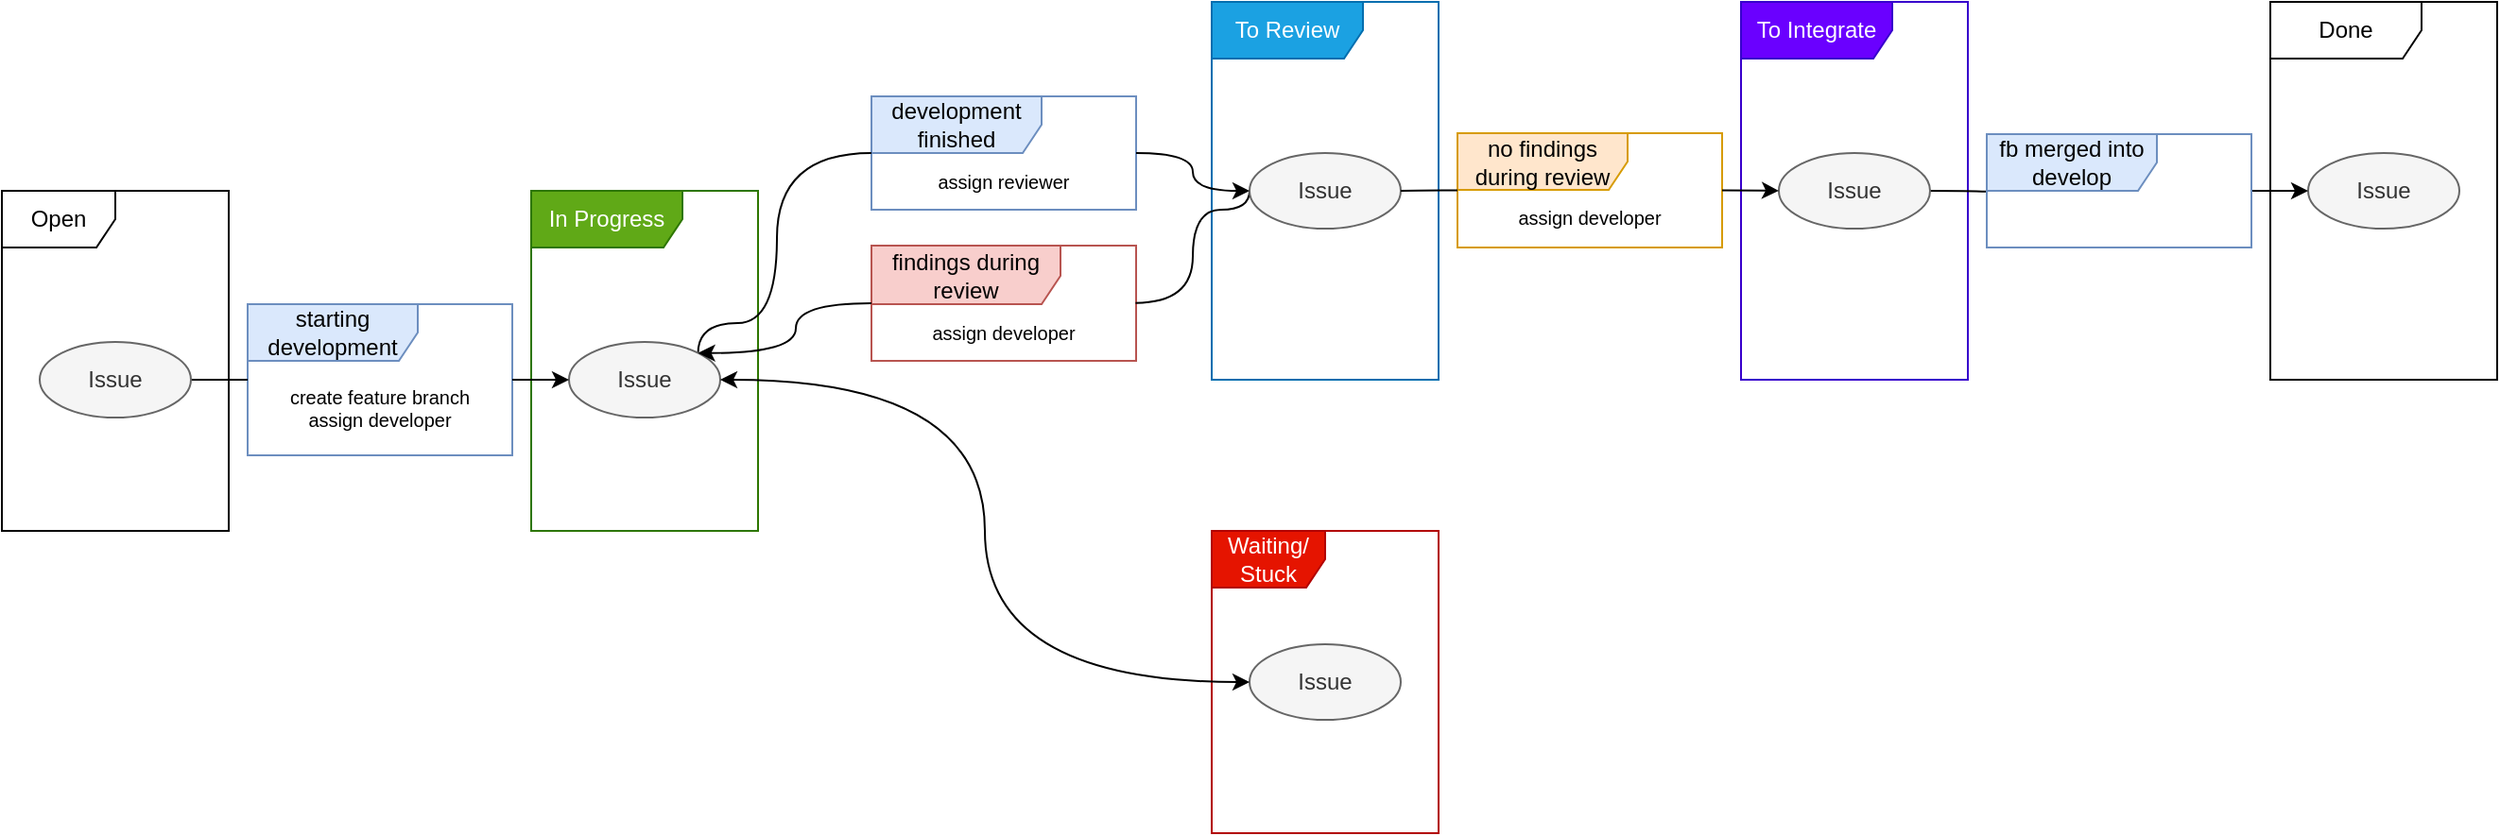 <mxfile version="13.5.1" type="device">
  <diagram id="NvDk549cmZ5sk70IqrIa" name="Git Flow">
    <mxGraphModel dx="655" dy="540" grid="1" gridSize="10" guides="1" tooltips="1" connect="1" arrows="1" fold="1" page="1" pageScale="1" pageWidth="827" pageHeight="1169" math="0" shadow="0">
      <root>
        <mxCell id="0" />
        <mxCell id="1" parent="0" />
        <mxCell id="l8hr6p5i-z7asugC-kqR-27" value="findings during review" style="shape=umlFrame;whiteSpace=wrap;html=1;width=100;height=31;fillColor=#f8cecc;strokeColor=#b85450;swimlaneFillColor=#ffffff;" vertex="1" parent="1">
          <mxGeometry x="460" y="289" width="140" height="61" as="geometry" />
        </mxCell>
        <mxCell id="l8hr6p5i-z7asugC-kqR-26" value="development finished" style="shape=umlFrame;whiteSpace=wrap;html=1;width=90;height=30;fillColor=#dae8fc;strokeColor=#6c8ebf;swimlaneFillColor=#ffffff;" vertex="1" parent="1">
          <mxGeometry x="460" y="210" width="140" height="60" as="geometry" />
        </mxCell>
        <mxCell id="l8hr6p5i-z7asugC-kqR-31" value="no findings during review" style="shape=umlFrame;whiteSpace=wrap;html=1;width=90;height=30;fillColor=#ffe6cc;strokeColor=#d79b00;swimlaneFillColor=#ffffff;" vertex="1" parent="1">
          <mxGeometry x="770" y="229.5" width="140" height="60.5" as="geometry" />
        </mxCell>
        <mxCell id="l8hr6p5i-z7asugC-kqR-25" value="starting development" style="shape=umlFrame;whiteSpace=wrap;html=1;width=90;height=30;fillColor=#dae8fc;strokeColor=#6c8ebf;swimlaneFillColor=#FFFFFF;" vertex="1" parent="1">
          <mxGeometry x="130" y="320" width="140" height="80" as="geometry" />
        </mxCell>
        <mxCell id="l8hr6p5i-z7asugC-kqR-6" value="Open" style="shape=umlFrame;whiteSpace=wrap;html=1;swimlaneFillColor=#ffffff;" vertex="1" parent="1">
          <mxGeometry y="260" width="120" height="180" as="geometry" />
        </mxCell>
        <mxCell id="l8hr6p5i-z7asugC-kqR-7" value="In Progress" style="shape=umlFrame;whiteSpace=wrap;html=1;width=80;height=30;fillColor=#60a917;strokeColor=#2D7600;fontColor=#ffffff;swimlaneFillColor=#ffffff;" vertex="1" parent="1">
          <mxGeometry x="280" y="260" width="120" height="180" as="geometry" />
        </mxCell>
        <mxCell id="l8hr6p5i-z7asugC-kqR-8" value="To Review" style="shape=umlFrame;whiteSpace=wrap;html=1;width=80;height=30;fillColor=#1ba1e2;strokeColor=#006EAF;fontColor=#ffffff;swimlaneFillColor=#ffffff;" vertex="1" parent="1">
          <mxGeometry x="640" y="160" width="120" height="200" as="geometry" />
        </mxCell>
        <mxCell id="l8hr6p5i-z7asugC-kqR-9" value="To Integrate" style="shape=umlFrame;whiteSpace=wrap;html=1;width=80;height=30;fillColor=#6a00ff;strokeColor=#3700CC;fontColor=#ffffff;swimlaneFillColor=#ffffff;" vertex="1" parent="1">
          <mxGeometry x="920" y="160" width="120" height="200" as="geometry" />
        </mxCell>
        <mxCell id="l8hr6p5i-z7asugC-kqR-10" value="Done" style="shape=umlFrame;whiteSpace=wrap;html=1;width=80;height=30;swimlaneFillColor=#ffffff;" vertex="1" parent="1">
          <mxGeometry x="1200" y="160" width="120" height="200" as="geometry" />
        </mxCell>
        <mxCell id="l8hr6p5i-z7asugC-kqR-61" style="edgeStyle=orthogonalEdgeStyle;curved=1;orthogonalLoop=1;jettySize=auto;html=1;exitX=1;exitY=0.5;exitDx=0;exitDy=0;startArrow=none;startFill=0;endArrow=none;endFill=0;fontSize=10;" edge="1" parent="1" source="l8hr6p5i-z7asugC-kqR-11" target="l8hr6p5i-z7asugC-kqR-25">
          <mxGeometry relative="1" as="geometry" />
        </mxCell>
        <mxCell id="l8hr6p5i-z7asugC-kqR-11" value="Issue" style="ellipse;whiteSpace=wrap;html=1;fillColor=#f5f5f5;strokeColor=#666666;fontColor=#333333;" vertex="1" parent="1">
          <mxGeometry x="20" y="340" width="80" height="40" as="geometry" />
        </mxCell>
        <mxCell id="l8hr6p5i-z7asugC-kqR-67" style="edgeStyle=orthogonalEdgeStyle;curved=1;orthogonalLoop=1;jettySize=auto;html=1;exitX=1;exitY=0;exitDx=0;exitDy=0;startArrow=none;startFill=0;endArrow=none;endFill=0;fontSize=10;entryX=0;entryY=0;entryDx=0;entryDy=0;" edge="1" parent="1" source="l8hr6p5i-z7asugC-kqR-12" target="l8hr6p5i-z7asugC-kqR-59">
          <mxGeometry relative="1" as="geometry">
            <Array as="points">
              <mxPoint x="368" y="330" />
              <mxPoint x="410" y="330" />
              <mxPoint x="410" y="240" />
            </Array>
          </mxGeometry>
        </mxCell>
        <mxCell id="l8hr6p5i-z7asugC-kqR-12" value="Issue" style="ellipse;whiteSpace=wrap;html=1;fillColor=#f5f5f5;strokeColor=#666666;fontColor=#333333;" vertex="1" parent="1">
          <mxGeometry x="300" y="340" width="80" height="40" as="geometry" />
        </mxCell>
        <mxCell id="l8hr6p5i-z7asugC-kqR-54" style="edgeStyle=orthogonalEdgeStyle;curved=1;orthogonalLoop=1;jettySize=auto;html=1;exitX=0;exitY=0.5;exitDx=0;exitDy=0;entryX=0.998;entryY=0.497;entryDx=0;entryDy=0;entryPerimeter=0;startArrow=none;startFill=0;endArrow=none;endFill=0;" edge="1" parent="1" source="l8hr6p5i-z7asugC-kqR-15" target="l8hr6p5i-z7asugC-kqR-27">
          <mxGeometry relative="1" as="geometry">
            <Array as="points">
              <mxPoint x="660" y="270" />
              <mxPoint x="630" y="270" />
              <mxPoint x="630" y="319" />
            </Array>
          </mxGeometry>
        </mxCell>
        <mxCell id="l8hr6p5i-z7asugC-kqR-15" value="Issue" style="ellipse;whiteSpace=wrap;html=1;fillColor=#f5f5f5;strokeColor=#666666;fontColor=#333333;" vertex="1" parent="1">
          <mxGeometry x="660" y="240" width="80" height="40" as="geometry" />
        </mxCell>
        <mxCell id="l8hr6p5i-z7asugC-kqR-69" style="edgeStyle=orthogonalEdgeStyle;curved=1;orthogonalLoop=1;jettySize=auto;html=1;entryX=0.002;entryY=0.507;entryDx=0;entryDy=0;entryPerimeter=0;startArrow=none;startFill=0;endArrow=none;endFill=0;fontSize=10;" edge="1" parent="1" source="l8hr6p5i-z7asugC-kqR-28" target="l8hr6p5i-z7asugC-kqR-35">
          <mxGeometry relative="1" as="geometry" />
        </mxCell>
        <mxCell id="l8hr6p5i-z7asugC-kqR-28" value="Issue" style="ellipse;whiteSpace=wrap;html=1;fillColor=#f5f5f5;strokeColor=#666666;fontColor=#333333;" vertex="1" parent="1">
          <mxGeometry x="940" y="240" width="80" height="40" as="geometry" />
        </mxCell>
        <mxCell id="l8hr6p5i-z7asugC-kqR-32" value="Issue" style="ellipse;whiteSpace=wrap;html=1;fillColor=#f5f5f5;strokeColor=#666666;fontColor=#333333;" vertex="1" parent="1">
          <mxGeometry x="1220" y="240" width="80" height="40" as="geometry" />
        </mxCell>
        <mxCell id="l8hr6p5i-z7asugC-kqR-70" style="edgeStyle=orthogonalEdgeStyle;curved=1;orthogonalLoop=1;jettySize=auto;html=1;startArrow=none;startFill=0;endArrow=classic;endFill=1;fontSize=10;" edge="1" parent="1" source="l8hr6p5i-z7asugC-kqR-35" target="l8hr6p5i-z7asugC-kqR-32">
          <mxGeometry relative="1" as="geometry" />
        </mxCell>
        <mxCell id="l8hr6p5i-z7asugC-kqR-35" value="fb merged into develop" style="shape=umlFrame;whiteSpace=wrap;html=1;width=90;height=30;fillColor=#dae8fc;strokeColor=#6c8ebf;swimlaneFillColor=#ffffff;" vertex="1" parent="1">
          <mxGeometry x="1050" y="230" width="140" height="60" as="geometry" />
        </mxCell>
        <mxCell id="l8hr6p5i-z7asugC-kqR-48" value="Waiting/&lt;br&gt;Stuck" style="shape=umlFrame;whiteSpace=wrap;html=1;fillColor=#e51400;strokeColor=#B20000;fontColor=#ffffff;swimlaneFillColor=#ffffff;" vertex="1" parent="1">
          <mxGeometry x="640" y="440" width="120" height="160" as="geometry" />
        </mxCell>
        <mxCell id="l8hr6p5i-z7asugC-kqR-49" value="Issue" style="ellipse;whiteSpace=wrap;html=1;fillColor=#f5f5f5;strokeColor=#666666;fontColor=#333333;" vertex="1" parent="1">
          <mxGeometry x="660" y="500" width="80" height="40" as="geometry" />
        </mxCell>
        <mxCell id="l8hr6p5i-z7asugC-kqR-56" value="assign developer" style="text;html=1;strokeColor=none;fillColor=none;align=center;verticalAlign=middle;whiteSpace=wrap;rounded=0;fontSize=10;" vertex="1" parent="1">
          <mxGeometry x="460" y="320" width="140" height="30" as="geometry" />
        </mxCell>
        <mxCell id="l8hr6p5i-z7asugC-kqR-59" value="assign reviewer" style="text;html=1;strokeColor=none;fillColor=none;align=center;verticalAlign=middle;whiteSpace=wrap;rounded=0;fontSize=10;" vertex="1" parent="1">
          <mxGeometry x="460" y="240" width="140" height="30" as="geometry" />
        </mxCell>
        <mxCell id="l8hr6p5i-z7asugC-kqR-62" value="create feature branch&lt;br&gt;assign developer" style="text;html=1;strokeColor=none;fillColor=none;align=center;verticalAlign=middle;whiteSpace=wrap;rounded=0;fontSize=10;" vertex="1" parent="1">
          <mxGeometry x="130" y="350" width="140" height="50" as="geometry" />
        </mxCell>
        <mxCell id="l8hr6p5i-z7asugC-kqR-68" value="assign developer" style="text;html=1;strokeColor=none;fillColor=none;align=center;verticalAlign=middle;whiteSpace=wrap;rounded=0;fontSize=10;" vertex="1" parent="1">
          <mxGeometry x="770" y="259" width="140" height="30" as="geometry" />
        </mxCell>
        <mxCell id="l8hr6p5i-z7asugC-kqR-65" style="edgeStyle=orthogonalEdgeStyle;curved=1;orthogonalLoop=1;jettySize=auto;html=1;startArrow=none;startFill=0;endArrow=classic;endFill=1;fontSize=10;" edge="1" parent="1" source="l8hr6p5i-z7asugC-kqR-31" target="l8hr6p5i-z7asugC-kqR-28">
          <mxGeometry relative="1" as="geometry" />
        </mxCell>
        <mxCell id="l8hr6p5i-z7asugC-kqR-64" style="edgeStyle=orthogonalEdgeStyle;curved=1;orthogonalLoop=1;jettySize=auto;html=1;startArrow=none;startFill=0;endArrow=none;endFill=0;fontSize=10;" edge="1" parent="1" source="l8hr6p5i-z7asugC-kqR-31" target="l8hr6p5i-z7asugC-kqR-15">
          <mxGeometry relative="1" as="geometry" />
        </mxCell>
        <mxCell id="l8hr6p5i-z7asugC-kqR-66" style="edgeStyle=orthogonalEdgeStyle;curved=1;orthogonalLoop=1;jettySize=auto;html=1;startArrow=none;startFill=0;endArrow=classic;endFill=1;fontSize=10;" edge="1" parent="1" source="l8hr6p5i-z7asugC-kqR-26" target="l8hr6p5i-z7asugC-kqR-15">
          <mxGeometry relative="1" as="geometry" />
        </mxCell>
        <mxCell id="l8hr6p5i-z7asugC-kqR-55" style="edgeStyle=orthogonalEdgeStyle;curved=1;orthogonalLoop=1;jettySize=auto;html=1;entryX=1;entryY=0;entryDx=0;entryDy=0;startArrow=none;startFill=0;endArrow=classic;endFill=1;" edge="1" parent="1" source="l8hr6p5i-z7asugC-kqR-27" target="l8hr6p5i-z7asugC-kqR-12">
          <mxGeometry relative="1" as="geometry" />
        </mxCell>
        <mxCell id="l8hr6p5i-z7asugC-kqR-50" style="edgeStyle=orthogonalEdgeStyle;curved=1;orthogonalLoop=1;jettySize=auto;html=1;exitX=1;exitY=0.5;exitDx=0;exitDy=0;entryX=0;entryY=0.5;entryDx=0;entryDy=0;startArrow=classic;startFill=1;" edge="1" parent="1" source="l8hr6p5i-z7asugC-kqR-12" target="l8hr6p5i-z7asugC-kqR-49">
          <mxGeometry relative="1" as="geometry" />
        </mxCell>
        <mxCell id="l8hr6p5i-z7asugC-kqR-60" style="edgeStyle=orthogonalEdgeStyle;curved=1;orthogonalLoop=1;jettySize=auto;html=1;entryX=0;entryY=0.5;entryDx=0;entryDy=0;startArrow=none;startFill=0;endArrow=classic;endFill=1;fontSize=10;" edge="1" parent="1" source="l8hr6p5i-z7asugC-kqR-25" target="l8hr6p5i-z7asugC-kqR-12">
          <mxGeometry relative="1" as="geometry" />
        </mxCell>
      </root>
    </mxGraphModel>
  </diagram>
</mxfile>
